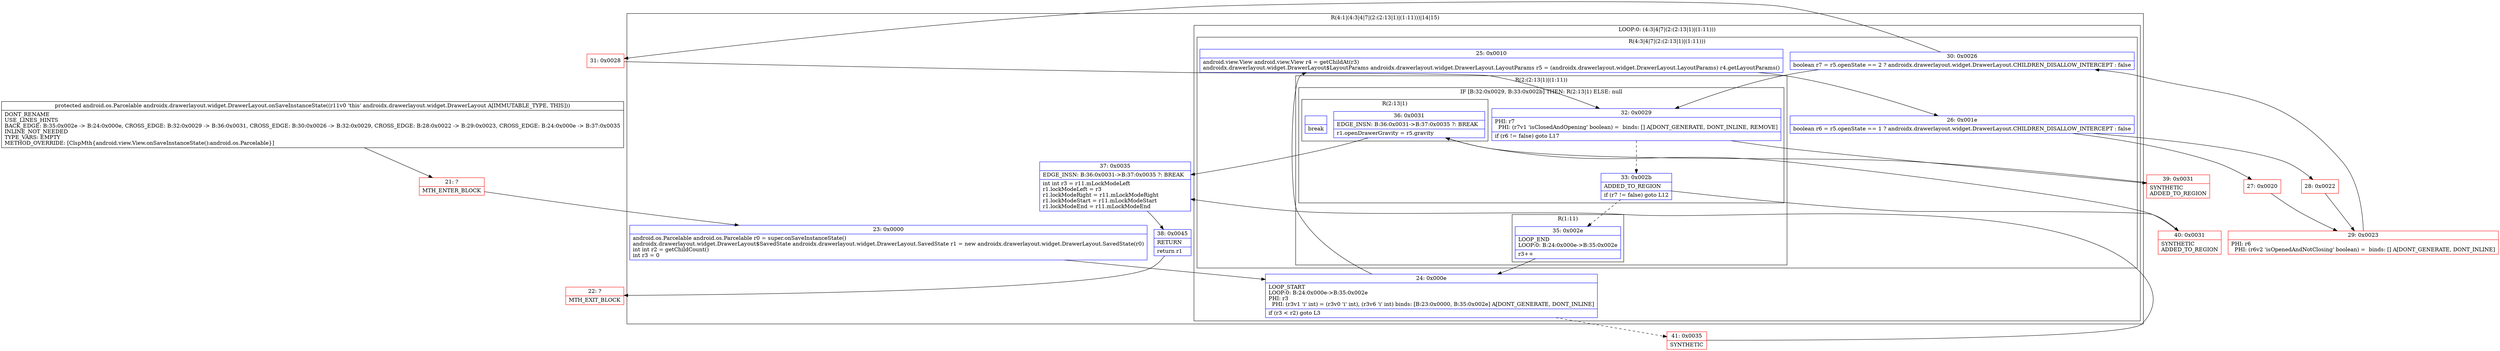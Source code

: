 digraph "CFG forandroidx.drawerlayout.widget.DrawerLayout.onSaveInstanceState()Landroid\/os\/Parcelable;" {
subgraph cluster_Region_164866343 {
label = "R(4:1|(4:3|4|7|(2:(2:13|1)|(1:11)))|14|15)";
node [shape=record,color=blue];
Node_23 [shape=record,label="{23\:\ 0x0000|android.os.Parcelable android.os.Parcelable r0 = super.onSaveInstanceState()\landroidx.drawerlayout.widget.DrawerLayout$SavedState androidx.drawerlayout.widget.DrawerLayout.SavedState r1 = new androidx.drawerlayout.widget.DrawerLayout.SavedState(r0)\lint int r2 = getChildCount()\lint r3 = 0\l}"];
subgraph cluster_LoopRegion_558874954 {
label = "LOOP:0: (4:3|4|7|(2:(2:13|1)|(1:11)))";
node [shape=record,color=blue];
Node_24 [shape=record,label="{24\:\ 0x000e|LOOP_START\lLOOP:0: B:24:0x000e\-\>B:35:0x002e\lPHI: r3 \l  PHI: (r3v1 'i' int) = (r3v0 'i' int), (r3v6 'i' int) binds: [B:23:0x0000, B:35:0x002e] A[DONT_GENERATE, DONT_INLINE]\l|if (r3 \< r2) goto L3\l}"];
subgraph cluster_Region_1403233061 {
label = "R(4:3|4|7|(2:(2:13|1)|(1:11)))";
node [shape=record,color=blue];
Node_25 [shape=record,label="{25\:\ 0x0010|android.view.View android.view.View r4 = getChildAt(r3)\landroidx.drawerlayout.widget.DrawerLayout$LayoutParams androidx.drawerlayout.widget.DrawerLayout.LayoutParams r5 = (androidx.drawerlayout.widget.DrawerLayout.LayoutParams) r4.getLayoutParams()\l}"];
Node_26 [shape=record,label="{26\:\ 0x001e|boolean r6 = r5.openState == 1 ? androidx.drawerlayout.widget.DrawerLayout.CHILDREN_DISALLOW_INTERCEPT : false\l}"];
Node_30 [shape=record,label="{30\:\ 0x0026|boolean r7 = r5.openState == 2 ? androidx.drawerlayout.widget.DrawerLayout.CHILDREN_DISALLOW_INTERCEPT : false\l}"];
subgraph cluster_Region_796763713 {
label = "R(2:(2:13|1)|(1:11))";
node [shape=record,color=blue];
subgraph cluster_IfRegion_2024184583 {
label = "IF [B:32:0x0029, B:33:0x002b] THEN: R(2:13|1) ELSE: null";
node [shape=record,color=blue];
Node_32 [shape=record,label="{32\:\ 0x0029|PHI: r7 \l  PHI: (r7v1 'isClosedAndOpening' boolean) =  binds: [] A[DONT_GENERATE, DONT_INLINE, REMOVE]\l|if (r6 != false) goto L17\l}"];
Node_33 [shape=record,label="{33\:\ 0x002b|ADDED_TO_REGION\l|if (r7 != false) goto L12\l}"];
subgraph cluster_Region_1305271386 {
label = "R(2:13|1)";
node [shape=record,color=blue];
Node_36 [shape=record,label="{36\:\ 0x0031|EDGE_INSN: B:36:0x0031\-\>B:37:0x0035 ?: BREAK  \l|r1.openDrawerGravity = r5.gravity\l}"];
Node_InsnContainer_1305691646 [shape=record,label="{|break\l}"];
}
}
subgraph cluster_Region_1202561126 {
label = "R(1:11)";
node [shape=record,color=blue];
Node_35 [shape=record,label="{35\:\ 0x002e|LOOP_END\lLOOP:0: B:24:0x000e\-\>B:35:0x002e\l|r3++\l}"];
}
}
}
}
Node_37 [shape=record,label="{37\:\ 0x0035|EDGE_INSN: B:36:0x0031\-\>B:37:0x0035 ?: BREAK  \l|int int r3 = r11.mLockModeLeft\lr1.lockModeLeft = r3\lr1.lockModeRight = r11.mLockModeRight\lr1.lockModeStart = r11.mLockModeStart\lr1.lockModeEnd = r11.mLockModeEnd\l}"];
Node_38 [shape=record,label="{38\:\ 0x0045|RETURN\l|return r1\l}"];
}
Node_21 [shape=record,color=red,label="{21\:\ ?|MTH_ENTER_BLOCK\l}"];
Node_27 [shape=record,color=red,label="{27\:\ 0x0020}"];
Node_29 [shape=record,color=red,label="{29\:\ 0x0023|PHI: r6 \l  PHI: (r6v2 'isOpenedAndNotClosing' boolean) =  binds: [] A[DONT_GENERATE, DONT_INLINE]\l}"];
Node_31 [shape=record,color=red,label="{31\:\ 0x0028}"];
Node_40 [shape=record,color=red,label="{40\:\ 0x0031|SYNTHETIC\lADDED_TO_REGION\l}"];
Node_22 [shape=record,color=red,label="{22\:\ ?|MTH_EXIT_BLOCK\l}"];
Node_39 [shape=record,color=red,label="{39\:\ 0x0031|SYNTHETIC\lADDED_TO_REGION\l}"];
Node_28 [shape=record,color=red,label="{28\:\ 0x0022}"];
Node_41 [shape=record,color=red,label="{41\:\ 0x0035|SYNTHETIC\l}"];
MethodNode[shape=record,label="{protected android.os.Parcelable androidx.drawerlayout.widget.DrawerLayout.onSaveInstanceState((r11v0 'this' androidx.drawerlayout.widget.DrawerLayout A[IMMUTABLE_TYPE, THIS]))  | DONT_RENAME\lUSE_LINES_HINTS\lBACK_EDGE: B:35:0x002e \-\> B:24:0x000e, CROSS_EDGE: B:32:0x0029 \-\> B:36:0x0031, CROSS_EDGE: B:30:0x0026 \-\> B:32:0x0029, CROSS_EDGE: B:28:0x0022 \-\> B:29:0x0023, CROSS_EDGE: B:24:0x000e \-\> B:37:0x0035\lINLINE_NOT_NEEDED\lTYPE_VARS: EMPTY\lMETHOD_OVERRIDE: [ClspMth\{android.view.View.onSaveInstanceState():android.os.Parcelable\}]\l}"];
MethodNode -> Node_21;Node_23 -> Node_24;
Node_24 -> Node_25;
Node_24 -> Node_41[style=dashed];
Node_25 -> Node_26;
Node_26 -> Node_27;
Node_26 -> Node_28;
Node_30 -> Node_31;
Node_30 -> Node_32;
Node_32 -> Node_33[style=dashed];
Node_32 -> Node_39;
Node_33 -> Node_35[style=dashed];
Node_33 -> Node_40;
Node_36 -> Node_37;
Node_35 -> Node_24;
Node_37 -> Node_38;
Node_38 -> Node_22;
Node_21 -> Node_23;
Node_27 -> Node_29;
Node_29 -> Node_30;
Node_31 -> Node_32;
Node_40 -> Node_36;
Node_39 -> Node_36;
Node_28 -> Node_29;
Node_41 -> Node_37;
}


